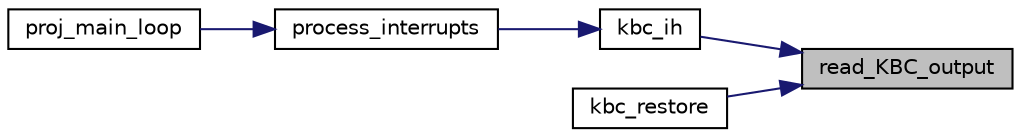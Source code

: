digraph "read_KBC_output"
{
 // LATEX_PDF_SIZE
  edge [fontname="Helvetica",fontsize="10",labelfontname="Helvetica",labelfontsize="10"];
  node [fontname="Helvetica",fontsize="10",shape=record];
  rankdir="RL";
  Node1 [label="read_KBC_output",height=0.2,width=0.4,color="black", fillcolor="grey75", style="filled", fontcolor="black",tooltip="This function reads the content in the specified port."];
  Node1 -> Node2 [dir="back",color="midnightblue",fontsize="10",style="solid"];
  Node2 [label="kbc_ih",height=0.2,width=0.4,color="black", fillcolor="white", style="filled",URL="$keyboard_8c.html#aea970a154161a35f6894898a092ed70a",tooltip="Keyboard's interrupt handler."];
  Node2 -> Node3 [dir="back",color="midnightblue",fontsize="10",style="solid"];
  Node3 [label="process_interrupts",height=0.2,width=0.4,color="black", fillcolor="white", style="filled",URL="$main_8c.html#a9c74859d9e32b26fca9274d294eff910",tooltip=" "];
  Node3 -> Node4 [dir="back",color="midnightblue",fontsize="10",style="solid"];
  Node4 [label="proj_main_loop",height=0.2,width=0.4,color="black", fillcolor="white", style="filled",URL="$main_8c.html#a2a16f651eccbd248e1ad3b3b924b143b",tooltip=" "];
  Node1 -> Node5 [dir="back",color="midnightblue",fontsize="10",style="solid"];
  Node5 [label="kbc_restore",height=0.2,width=0.4,color="black", fillcolor="white", style="filled",URL="$keyboard_8c.html#aadded535aadcef84a6ed404780215328",tooltip="Restore the KBC configuration to MINIX's default."];
}
